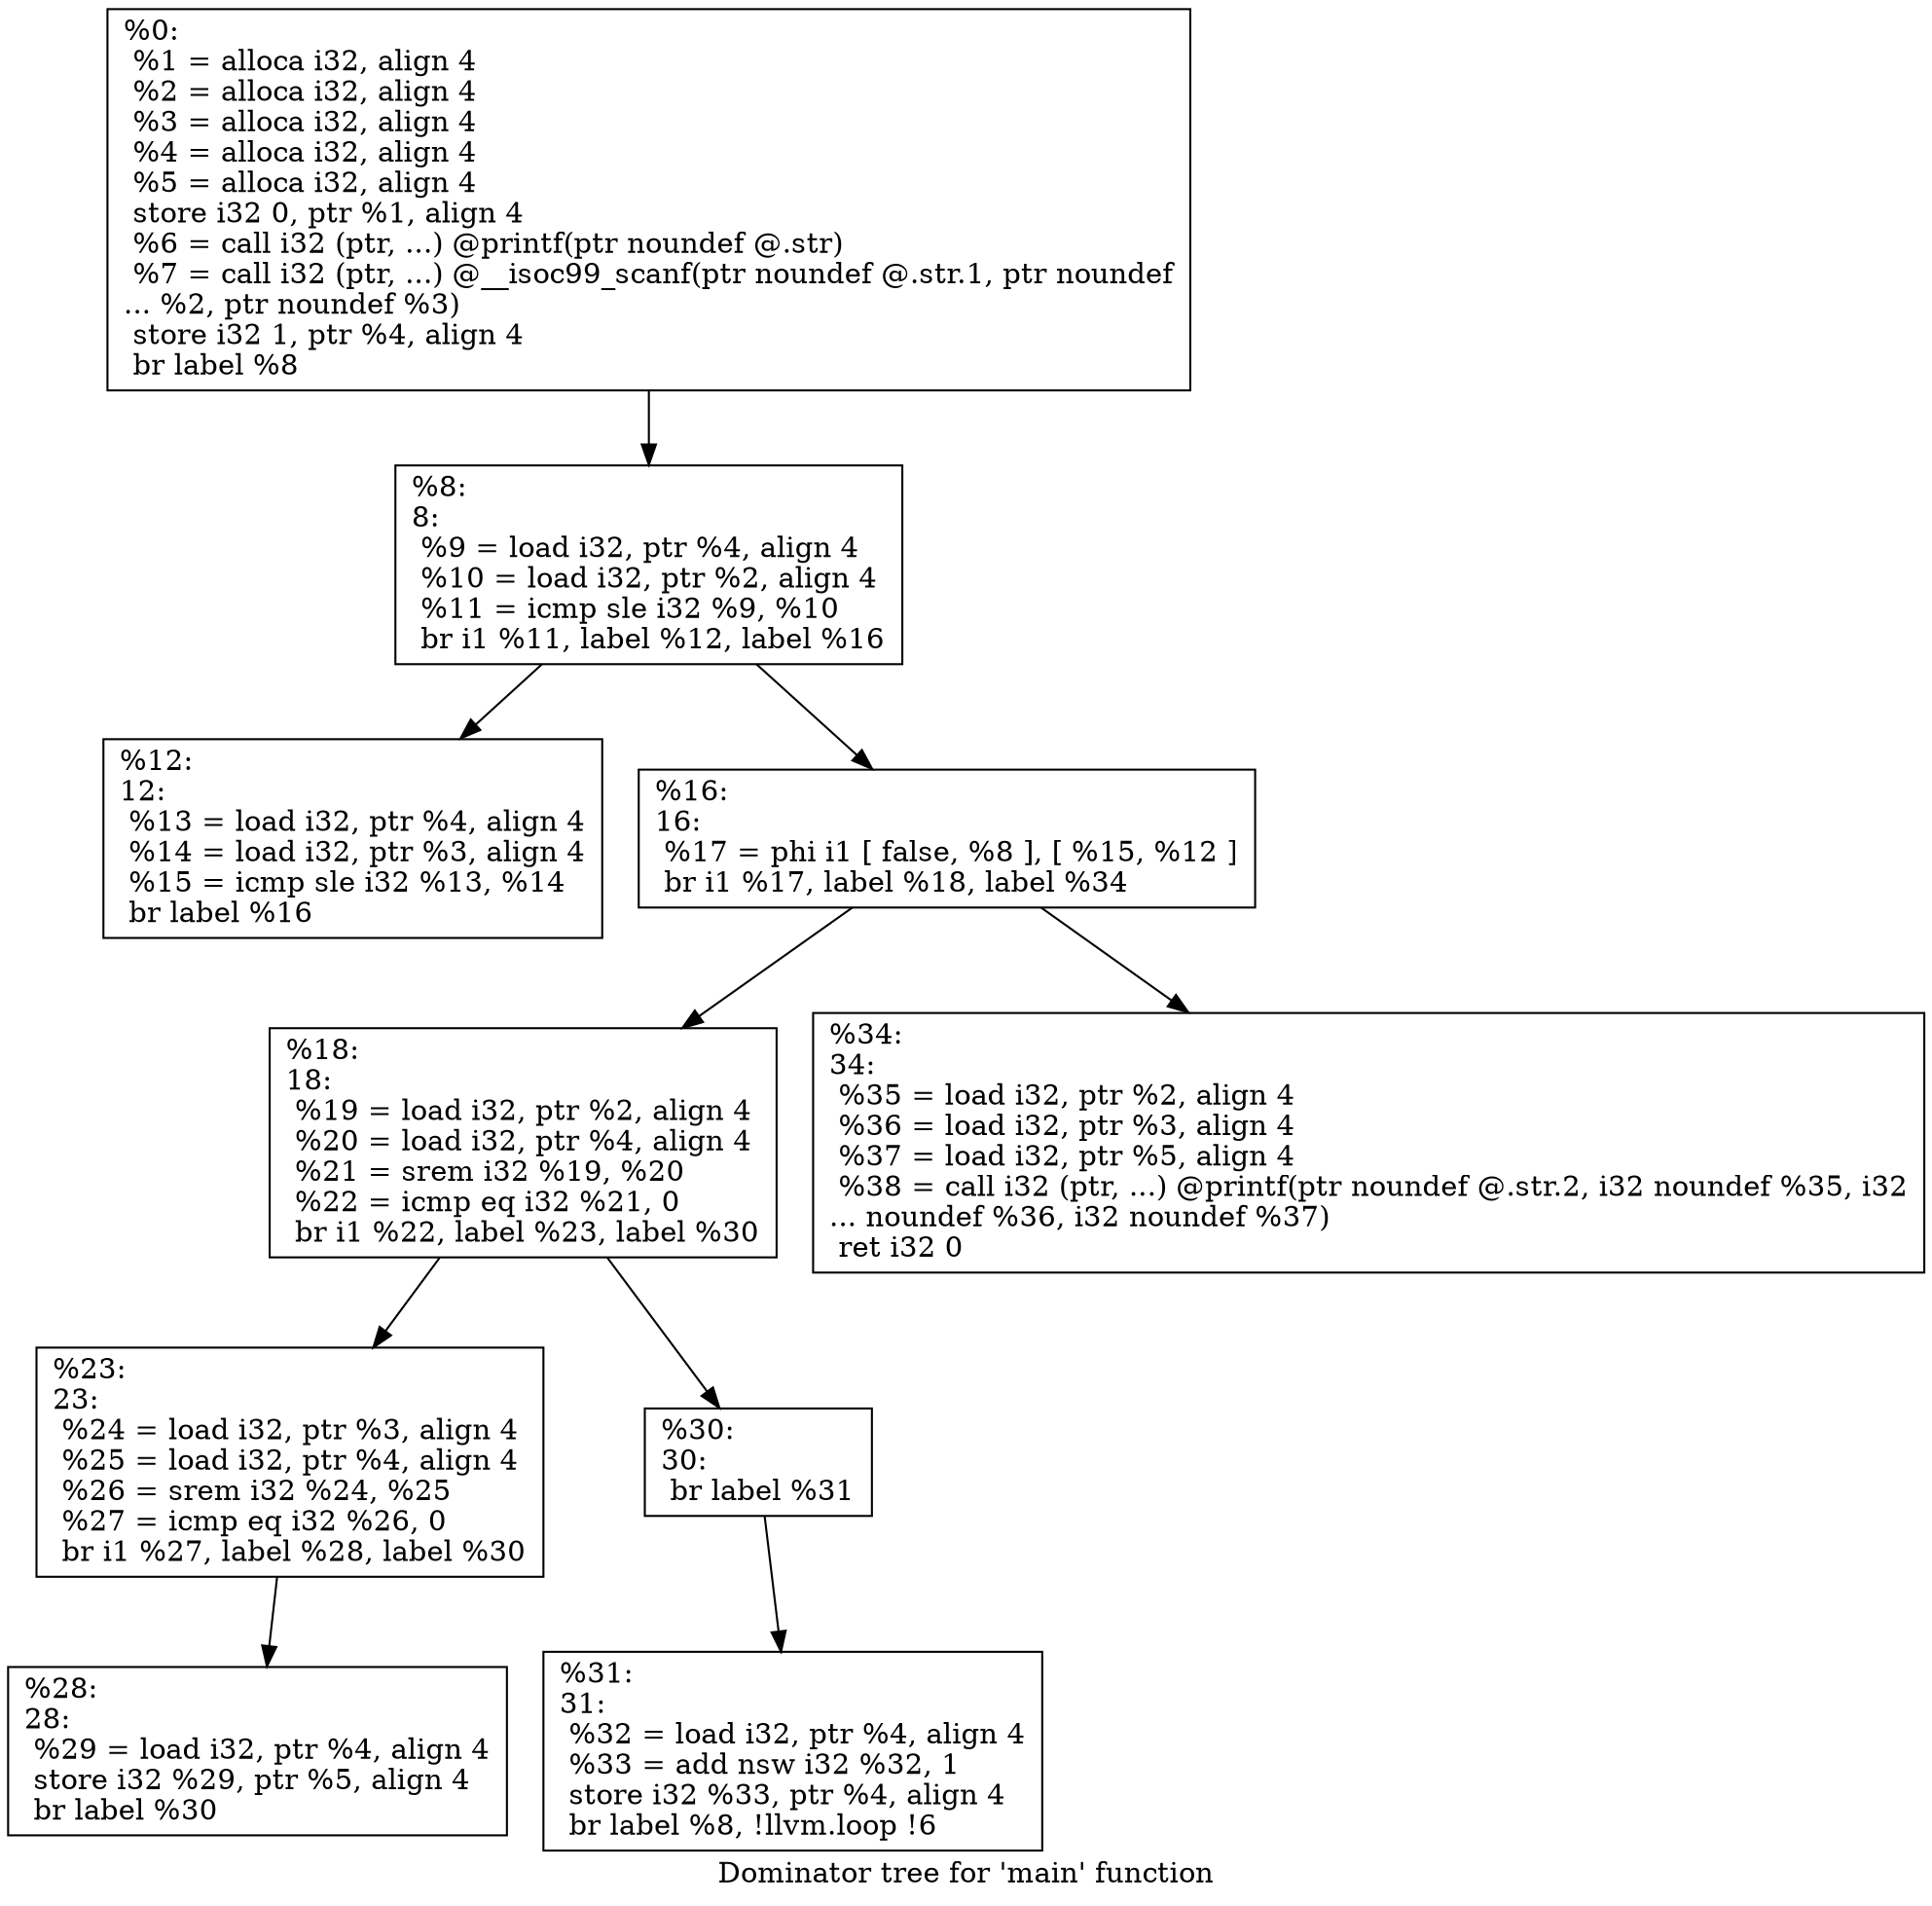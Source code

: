 digraph "Dominator tree for 'main' function" {
	label="Dominator tree for 'main' function";

	Node0x55d3c264bc90 [shape=record,label="{%0:\l  %1 = alloca i32, align 4\l  %2 = alloca i32, align 4\l  %3 = alloca i32, align 4\l  %4 = alloca i32, align 4\l  %5 = alloca i32, align 4\l  store i32 0, ptr %1, align 4\l  %6 = call i32 (ptr, ...) @printf(ptr noundef @.str)\l  %7 = call i32 (ptr, ...) @__isoc99_scanf(ptr noundef @.str.1, ptr noundef\l... %2, ptr noundef %3)\l  store i32 1, ptr %4, align 4\l  br label %8\l}"];
	Node0x55d3c264bc90 -> Node0x55d3c264bcf0;
	Node0x55d3c264bcf0 [shape=record,label="{%8:\l8:                                                \l  %9 = load i32, ptr %4, align 4\l  %10 = load i32, ptr %2, align 4\l  %11 = icmp sle i32 %9, %10\l  br i1 %11, label %12, label %16\l}"];
	Node0x55d3c264bcf0 -> Node0x55d3c2672a50;
	Node0x55d3c264bcf0 -> Node0x55d3c2672ab0;
	Node0x55d3c2672a50 [shape=record,label="{%12:\l12:                                               \l  %13 = load i32, ptr %4, align 4\l  %14 = load i32, ptr %3, align 4\l  %15 = icmp sle i32 %13, %14\l  br label %16\l}"];
	Node0x55d3c2672ab0 [shape=record,label="{%16:\l16:                                               \l  %17 = phi i1 [ false, %8 ], [ %15, %12 ]\l  br i1 %17, label %18, label %34\l}"];
	Node0x55d3c2672ab0 -> Node0x55d3c2672b10;
	Node0x55d3c2672ab0 -> Node0x55d3c2672cf0;
	Node0x55d3c2672b10 [shape=record,label="{%18:\l18:                                               \l  %19 = load i32, ptr %2, align 4\l  %20 = load i32, ptr %4, align 4\l  %21 = srem i32 %19, %20\l  %22 = icmp eq i32 %21, 0\l  br i1 %22, label %23, label %30\l}"];
	Node0x55d3c2672b10 -> Node0x55d3c2672b70;
	Node0x55d3c2672b10 -> Node0x55d3c2672c30;
	Node0x55d3c2672b70 [shape=record,label="{%23:\l23:                                               \l  %24 = load i32, ptr %3, align 4\l  %25 = load i32, ptr %4, align 4\l  %26 = srem i32 %24, %25\l  %27 = icmp eq i32 %26, 0\l  br i1 %27, label %28, label %30\l}"];
	Node0x55d3c2672b70 -> Node0x55d3c2672bd0;
	Node0x55d3c2672bd0 [shape=record,label="{%28:\l28:                                               \l  %29 = load i32, ptr %4, align 4\l  store i32 %29, ptr %5, align 4\l  br label %30\l}"];
	Node0x55d3c2672c30 [shape=record,label="{%30:\l30:                                               \l  br label %31\l}"];
	Node0x55d3c2672c30 -> Node0x55d3c2672c90;
	Node0x55d3c2672c90 [shape=record,label="{%31:\l31:                                               \l  %32 = load i32, ptr %4, align 4\l  %33 = add nsw i32 %32, 1\l  store i32 %33, ptr %4, align 4\l  br label %8, !llvm.loop !6\l}"];
	Node0x55d3c2672cf0 [shape=record,label="{%34:\l34:                                               \l  %35 = load i32, ptr %2, align 4\l  %36 = load i32, ptr %3, align 4\l  %37 = load i32, ptr %5, align 4\l  %38 = call i32 (ptr, ...) @printf(ptr noundef @.str.2, i32 noundef %35, i32\l... noundef %36, i32 noundef %37)\l  ret i32 0\l}"];
}
